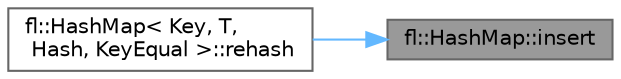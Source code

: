 digraph "fl::HashMap::insert"
{
 // INTERACTIVE_SVG=YES
 // LATEX_PDF_SIZE
  bgcolor="transparent";
  edge [fontname=Helvetica,fontsize=10,labelfontname=Helvetica,labelfontsize=10];
  node [fontname=Helvetica,fontsize=10,shape=box,height=0.2,width=0.4];
  rankdir="RL";
  Node1 [id="Node000001",label="fl::HashMap::insert",height=0.2,width=0.4,color="gray40", fillcolor="grey60", style="filled", fontcolor="black",tooltip=" "];
  Node1 -> Node2 [id="edge1_Node000001_Node000002",dir="back",color="steelblue1",style="solid",tooltip=" "];
  Node2 [id="Node000002",label="fl::HashMap\< Key, T,\l Hash, KeyEqual \>::rehash",height=0.2,width=0.4,color="grey40", fillcolor="white", style="filled",URL="$dc/de6/classfl_1_1_hash_map_a898fe45e8db007741236e711699b4fce.html#a898fe45e8db007741236e711699b4fce",tooltip=" "];
}
